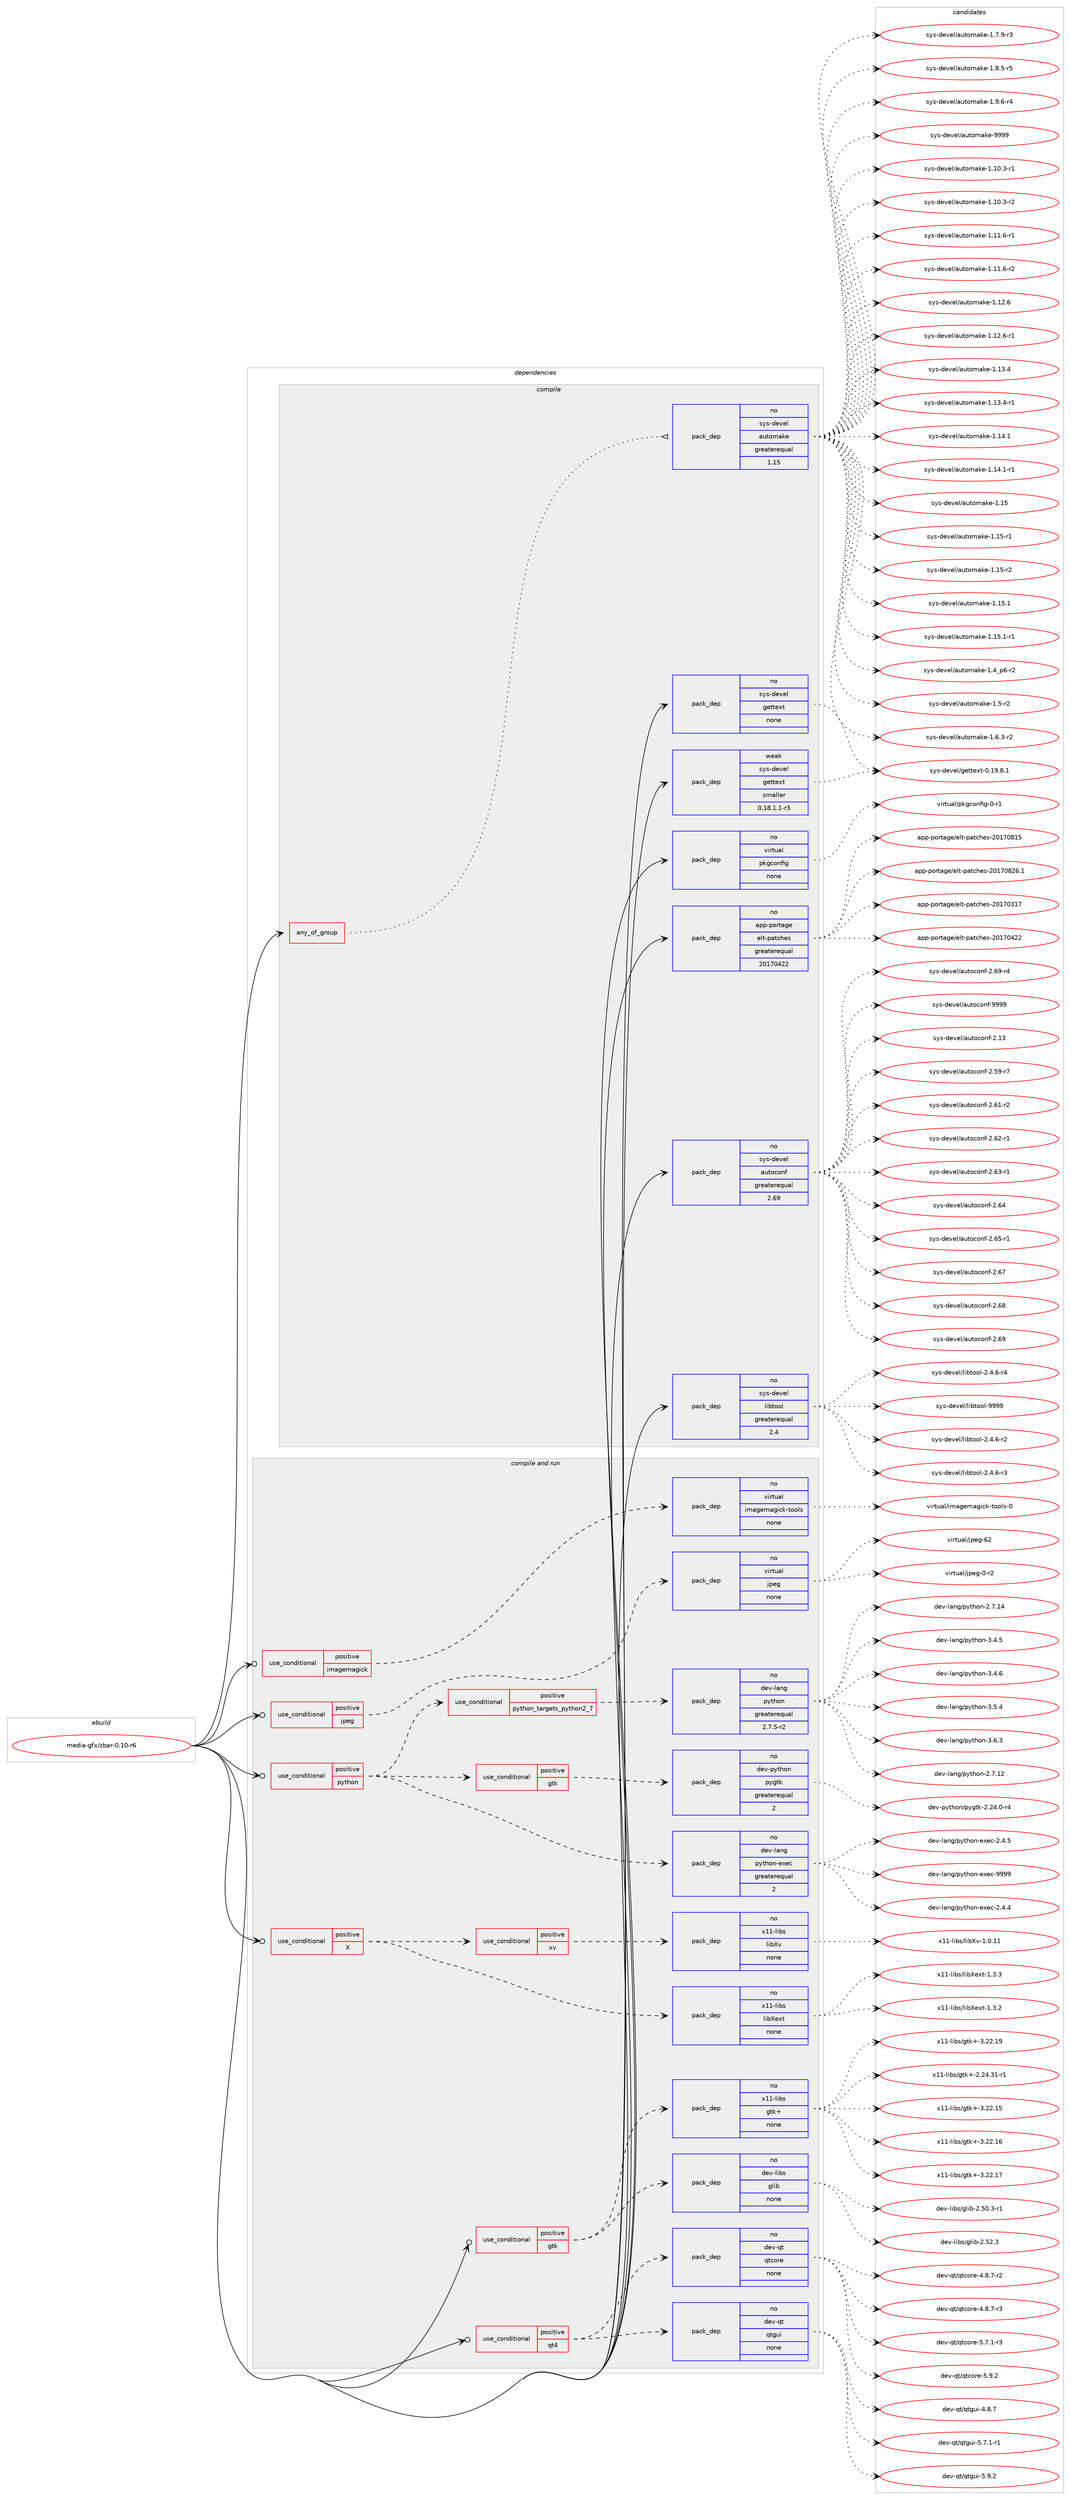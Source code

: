 digraph prolog {

# *************
# Graph options
# *************

newrank=true;
concentrate=true;
compound=true;
graph [rankdir=LR,fontname=Helvetica,fontsize=10,ranksep=1.5];#, ranksep=2.5, nodesep=0.2];
edge  [arrowhead=vee];
node  [fontname=Helvetica,fontsize=10];

# **********
# The ebuild
# **********

subgraph cluster_leftcol {
color=gray;
rank=same;
label=<<i>ebuild</i>>;
id [label="media-gfx/zbar-0.10-r6", color=red, width=4, href="../media-gfx/zbar-0.10-r6.svg"];
}

# ****************
# The dependencies
# ****************

subgraph cluster_midcol {
color=gray;
label=<<i>dependencies</i>>;
subgraph cluster_compile {
fillcolor="#eeeeee";
style=filled;
label=<<i>compile</i>>;
subgraph any5349 {
dependency358912 [label=<<TABLE BORDER="0" CELLBORDER="1" CELLSPACING="0" CELLPADDING="4"><TR><TD CELLPADDING="10">any_of_group</TD></TR></TABLE>>, shape=none, color=red];subgraph pack264882 {
dependency358913 [label=<<TABLE BORDER="0" CELLBORDER="1" CELLSPACING="0" CELLPADDING="4" WIDTH="220"><TR><TD ROWSPAN="6" CELLPADDING="30">pack_dep</TD></TR><TR><TD WIDTH="110">no</TD></TR><TR><TD>sys-devel</TD></TR><TR><TD>automake</TD></TR><TR><TD>greaterequal</TD></TR><TR><TD>1.15</TD></TR></TABLE>>, shape=none, color=blue];
}
dependency358912:e -> dependency358913:w [weight=20,style="dotted",arrowhead="oinv"];
}
id:e -> dependency358912:w [weight=20,style="solid",arrowhead="vee"];
subgraph pack264883 {
dependency358914 [label=<<TABLE BORDER="0" CELLBORDER="1" CELLSPACING="0" CELLPADDING="4" WIDTH="220"><TR><TD ROWSPAN="6" CELLPADDING="30">pack_dep</TD></TR><TR><TD WIDTH="110">no</TD></TR><TR><TD>app-portage</TD></TR><TR><TD>elt-patches</TD></TR><TR><TD>greaterequal</TD></TR><TR><TD>20170422</TD></TR></TABLE>>, shape=none, color=blue];
}
id:e -> dependency358914:w [weight=20,style="solid",arrowhead="vee"];
subgraph pack264884 {
dependency358915 [label=<<TABLE BORDER="0" CELLBORDER="1" CELLSPACING="0" CELLPADDING="4" WIDTH="220"><TR><TD ROWSPAN="6" CELLPADDING="30">pack_dep</TD></TR><TR><TD WIDTH="110">no</TD></TR><TR><TD>sys-devel</TD></TR><TR><TD>autoconf</TD></TR><TR><TD>greaterequal</TD></TR><TR><TD>2.69</TD></TR></TABLE>>, shape=none, color=blue];
}
id:e -> dependency358915:w [weight=20,style="solid",arrowhead="vee"];
subgraph pack264885 {
dependency358916 [label=<<TABLE BORDER="0" CELLBORDER="1" CELLSPACING="0" CELLPADDING="4" WIDTH="220"><TR><TD ROWSPAN="6" CELLPADDING="30">pack_dep</TD></TR><TR><TD WIDTH="110">no</TD></TR><TR><TD>sys-devel</TD></TR><TR><TD>gettext</TD></TR><TR><TD>none</TD></TR><TR><TD></TD></TR></TABLE>>, shape=none, color=blue];
}
id:e -> dependency358916:w [weight=20,style="solid",arrowhead="vee"];
subgraph pack264886 {
dependency358917 [label=<<TABLE BORDER="0" CELLBORDER="1" CELLSPACING="0" CELLPADDING="4" WIDTH="220"><TR><TD ROWSPAN="6" CELLPADDING="30">pack_dep</TD></TR><TR><TD WIDTH="110">no</TD></TR><TR><TD>sys-devel</TD></TR><TR><TD>libtool</TD></TR><TR><TD>greaterequal</TD></TR><TR><TD>2.4</TD></TR></TABLE>>, shape=none, color=blue];
}
id:e -> dependency358917:w [weight=20,style="solid",arrowhead="vee"];
subgraph pack264887 {
dependency358918 [label=<<TABLE BORDER="0" CELLBORDER="1" CELLSPACING="0" CELLPADDING="4" WIDTH="220"><TR><TD ROWSPAN="6" CELLPADDING="30">pack_dep</TD></TR><TR><TD WIDTH="110">no</TD></TR><TR><TD>virtual</TD></TR><TR><TD>pkgconfig</TD></TR><TR><TD>none</TD></TR><TR><TD></TD></TR></TABLE>>, shape=none, color=blue];
}
id:e -> dependency358918:w [weight=20,style="solid",arrowhead="vee"];
subgraph pack264888 {
dependency358919 [label=<<TABLE BORDER="0" CELLBORDER="1" CELLSPACING="0" CELLPADDING="4" WIDTH="220"><TR><TD ROWSPAN="6" CELLPADDING="30">pack_dep</TD></TR><TR><TD WIDTH="110">weak</TD></TR><TR><TD>sys-devel</TD></TR><TR><TD>gettext</TD></TR><TR><TD>smaller</TD></TR><TR><TD>0.18.1.1-r3</TD></TR></TABLE>>, shape=none, color=blue];
}
id:e -> dependency358919:w [weight=20,style="solid",arrowhead="vee"];
}
subgraph cluster_compileandrun {
fillcolor="#eeeeee";
style=filled;
label=<<i>compile and run</i>>;
subgraph cond88553 {
dependency358920 [label=<<TABLE BORDER="0" CELLBORDER="1" CELLSPACING="0" CELLPADDING="4"><TR><TD ROWSPAN="3" CELLPADDING="10">use_conditional</TD></TR><TR><TD>positive</TD></TR><TR><TD>X</TD></TR></TABLE>>, shape=none, color=red];
subgraph pack264889 {
dependency358921 [label=<<TABLE BORDER="0" CELLBORDER="1" CELLSPACING="0" CELLPADDING="4" WIDTH="220"><TR><TD ROWSPAN="6" CELLPADDING="30">pack_dep</TD></TR><TR><TD WIDTH="110">no</TD></TR><TR><TD>x11-libs</TD></TR><TR><TD>libXext</TD></TR><TR><TD>none</TD></TR><TR><TD></TD></TR></TABLE>>, shape=none, color=blue];
}
dependency358920:e -> dependency358921:w [weight=20,style="dashed",arrowhead="vee"];
subgraph cond88554 {
dependency358922 [label=<<TABLE BORDER="0" CELLBORDER="1" CELLSPACING="0" CELLPADDING="4"><TR><TD ROWSPAN="3" CELLPADDING="10">use_conditional</TD></TR><TR><TD>positive</TD></TR><TR><TD>xv</TD></TR></TABLE>>, shape=none, color=red];
subgraph pack264890 {
dependency358923 [label=<<TABLE BORDER="0" CELLBORDER="1" CELLSPACING="0" CELLPADDING="4" WIDTH="220"><TR><TD ROWSPAN="6" CELLPADDING="30">pack_dep</TD></TR><TR><TD WIDTH="110">no</TD></TR><TR><TD>x11-libs</TD></TR><TR><TD>libXv</TD></TR><TR><TD>none</TD></TR><TR><TD></TD></TR></TABLE>>, shape=none, color=blue];
}
dependency358922:e -> dependency358923:w [weight=20,style="dashed",arrowhead="vee"];
}
dependency358920:e -> dependency358922:w [weight=20,style="dashed",arrowhead="vee"];
}
id:e -> dependency358920:w [weight=20,style="solid",arrowhead="odotvee"];
subgraph cond88555 {
dependency358924 [label=<<TABLE BORDER="0" CELLBORDER="1" CELLSPACING="0" CELLPADDING="4"><TR><TD ROWSPAN="3" CELLPADDING="10">use_conditional</TD></TR><TR><TD>positive</TD></TR><TR><TD>gtk</TD></TR></TABLE>>, shape=none, color=red];
subgraph pack264891 {
dependency358925 [label=<<TABLE BORDER="0" CELLBORDER="1" CELLSPACING="0" CELLPADDING="4" WIDTH="220"><TR><TD ROWSPAN="6" CELLPADDING="30">pack_dep</TD></TR><TR><TD WIDTH="110">no</TD></TR><TR><TD>dev-libs</TD></TR><TR><TD>glib</TD></TR><TR><TD>none</TD></TR><TR><TD></TD></TR></TABLE>>, shape=none, color=blue];
}
dependency358924:e -> dependency358925:w [weight=20,style="dashed",arrowhead="vee"];
subgraph pack264892 {
dependency358926 [label=<<TABLE BORDER="0" CELLBORDER="1" CELLSPACING="0" CELLPADDING="4" WIDTH="220"><TR><TD ROWSPAN="6" CELLPADDING="30">pack_dep</TD></TR><TR><TD WIDTH="110">no</TD></TR><TR><TD>x11-libs</TD></TR><TR><TD>gtk+</TD></TR><TR><TD>none</TD></TR><TR><TD></TD></TR></TABLE>>, shape=none, color=blue];
}
dependency358924:e -> dependency358926:w [weight=20,style="dashed",arrowhead="vee"];
}
id:e -> dependency358924:w [weight=20,style="solid",arrowhead="odotvee"];
subgraph cond88556 {
dependency358927 [label=<<TABLE BORDER="0" CELLBORDER="1" CELLSPACING="0" CELLPADDING="4"><TR><TD ROWSPAN="3" CELLPADDING="10">use_conditional</TD></TR><TR><TD>positive</TD></TR><TR><TD>imagemagick</TD></TR></TABLE>>, shape=none, color=red];
subgraph pack264893 {
dependency358928 [label=<<TABLE BORDER="0" CELLBORDER="1" CELLSPACING="0" CELLPADDING="4" WIDTH="220"><TR><TD ROWSPAN="6" CELLPADDING="30">pack_dep</TD></TR><TR><TD WIDTH="110">no</TD></TR><TR><TD>virtual</TD></TR><TR><TD>imagemagick-tools</TD></TR><TR><TD>none</TD></TR><TR><TD></TD></TR></TABLE>>, shape=none, color=blue];
}
dependency358927:e -> dependency358928:w [weight=20,style="dashed",arrowhead="vee"];
}
id:e -> dependency358927:w [weight=20,style="solid",arrowhead="odotvee"];
subgraph cond88557 {
dependency358929 [label=<<TABLE BORDER="0" CELLBORDER="1" CELLSPACING="0" CELLPADDING="4"><TR><TD ROWSPAN="3" CELLPADDING="10">use_conditional</TD></TR><TR><TD>positive</TD></TR><TR><TD>jpeg</TD></TR></TABLE>>, shape=none, color=red];
subgraph pack264894 {
dependency358930 [label=<<TABLE BORDER="0" CELLBORDER="1" CELLSPACING="0" CELLPADDING="4" WIDTH="220"><TR><TD ROWSPAN="6" CELLPADDING="30">pack_dep</TD></TR><TR><TD WIDTH="110">no</TD></TR><TR><TD>virtual</TD></TR><TR><TD>jpeg</TD></TR><TR><TD>none</TD></TR><TR><TD></TD></TR></TABLE>>, shape=none, color=blue];
}
dependency358929:e -> dependency358930:w [weight=20,style="dashed",arrowhead="vee"];
}
id:e -> dependency358929:w [weight=20,style="solid",arrowhead="odotvee"];
subgraph cond88558 {
dependency358931 [label=<<TABLE BORDER="0" CELLBORDER="1" CELLSPACING="0" CELLPADDING="4"><TR><TD ROWSPAN="3" CELLPADDING="10">use_conditional</TD></TR><TR><TD>positive</TD></TR><TR><TD>python</TD></TR></TABLE>>, shape=none, color=red];
subgraph cond88559 {
dependency358932 [label=<<TABLE BORDER="0" CELLBORDER="1" CELLSPACING="0" CELLPADDING="4"><TR><TD ROWSPAN="3" CELLPADDING="10">use_conditional</TD></TR><TR><TD>positive</TD></TR><TR><TD>python_targets_python2_7</TD></TR></TABLE>>, shape=none, color=red];
subgraph pack264895 {
dependency358933 [label=<<TABLE BORDER="0" CELLBORDER="1" CELLSPACING="0" CELLPADDING="4" WIDTH="220"><TR><TD ROWSPAN="6" CELLPADDING="30">pack_dep</TD></TR><TR><TD WIDTH="110">no</TD></TR><TR><TD>dev-lang</TD></TR><TR><TD>python</TD></TR><TR><TD>greaterequal</TD></TR><TR><TD>2.7.5-r2</TD></TR></TABLE>>, shape=none, color=blue];
}
dependency358932:e -> dependency358933:w [weight=20,style="dashed",arrowhead="vee"];
}
dependency358931:e -> dependency358932:w [weight=20,style="dashed",arrowhead="vee"];
subgraph pack264896 {
dependency358934 [label=<<TABLE BORDER="0" CELLBORDER="1" CELLSPACING="0" CELLPADDING="4" WIDTH="220"><TR><TD ROWSPAN="6" CELLPADDING="30">pack_dep</TD></TR><TR><TD WIDTH="110">no</TD></TR><TR><TD>dev-lang</TD></TR><TR><TD>python-exec</TD></TR><TR><TD>greaterequal</TD></TR><TR><TD>2</TD></TR></TABLE>>, shape=none, color=blue];
}
dependency358931:e -> dependency358934:w [weight=20,style="dashed",arrowhead="vee"];
subgraph cond88560 {
dependency358935 [label=<<TABLE BORDER="0" CELLBORDER="1" CELLSPACING="0" CELLPADDING="4"><TR><TD ROWSPAN="3" CELLPADDING="10">use_conditional</TD></TR><TR><TD>positive</TD></TR><TR><TD>gtk</TD></TR></TABLE>>, shape=none, color=red];
subgraph pack264897 {
dependency358936 [label=<<TABLE BORDER="0" CELLBORDER="1" CELLSPACING="0" CELLPADDING="4" WIDTH="220"><TR><TD ROWSPAN="6" CELLPADDING="30">pack_dep</TD></TR><TR><TD WIDTH="110">no</TD></TR><TR><TD>dev-python</TD></TR><TR><TD>pygtk</TD></TR><TR><TD>greaterequal</TD></TR><TR><TD>2</TD></TR></TABLE>>, shape=none, color=blue];
}
dependency358935:e -> dependency358936:w [weight=20,style="dashed",arrowhead="vee"];
}
dependency358931:e -> dependency358935:w [weight=20,style="dashed",arrowhead="vee"];
}
id:e -> dependency358931:w [weight=20,style="solid",arrowhead="odotvee"];
subgraph cond88561 {
dependency358937 [label=<<TABLE BORDER="0" CELLBORDER="1" CELLSPACING="0" CELLPADDING="4"><TR><TD ROWSPAN="3" CELLPADDING="10">use_conditional</TD></TR><TR><TD>positive</TD></TR><TR><TD>qt4</TD></TR></TABLE>>, shape=none, color=red];
subgraph pack264898 {
dependency358938 [label=<<TABLE BORDER="0" CELLBORDER="1" CELLSPACING="0" CELLPADDING="4" WIDTH="220"><TR><TD ROWSPAN="6" CELLPADDING="30">pack_dep</TD></TR><TR><TD WIDTH="110">no</TD></TR><TR><TD>dev-qt</TD></TR><TR><TD>qtcore</TD></TR><TR><TD>none</TD></TR><TR><TD></TD></TR></TABLE>>, shape=none, color=blue];
}
dependency358937:e -> dependency358938:w [weight=20,style="dashed",arrowhead="vee"];
subgraph pack264899 {
dependency358939 [label=<<TABLE BORDER="0" CELLBORDER="1" CELLSPACING="0" CELLPADDING="4" WIDTH="220"><TR><TD ROWSPAN="6" CELLPADDING="30">pack_dep</TD></TR><TR><TD WIDTH="110">no</TD></TR><TR><TD>dev-qt</TD></TR><TR><TD>qtgui</TD></TR><TR><TD>none</TD></TR><TR><TD></TD></TR></TABLE>>, shape=none, color=blue];
}
dependency358937:e -> dependency358939:w [weight=20,style="dashed",arrowhead="vee"];
}
id:e -> dependency358937:w [weight=20,style="solid",arrowhead="odotvee"];
}
subgraph cluster_run {
fillcolor="#eeeeee";
style=filled;
label=<<i>run</i>>;
}
}

# **************
# The candidates
# **************

subgraph cluster_choices {
rank=same;
color=gray;
label=<<i>candidates</i>>;

subgraph choice264882 {
color=black;
nodesep=1;
choice11512111545100101118101108479711711611110997107101454946494846514511449 [label="sys-devel/automake-1.10.3-r1", color=red, width=4,href="../sys-devel/automake-1.10.3-r1.svg"];
choice11512111545100101118101108479711711611110997107101454946494846514511450 [label="sys-devel/automake-1.10.3-r2", color=red, width=4,href="../sys-devel/automake-1.10.3-r2.svg"];
choice11512111545100101118101108479711711611110997107101454946494946544511449 [label="sys-devel/automake-1.11.6-r1", color=red, width=4,href="../sys-devel/automake-1.11.6-r1.svg"];
choice11512111545100101118101108479711711611110997107101454946494946544511450 [label="sys-devel/automake-1.11.6-r2", color=red, width=4,href="../sys-devel/automake-1.11.6-r2.svg"];
choice1151211154510010111810110847971171161111099710710145494649504654 [label="sys-devel/automake-1.12.6", color=red, width=4,href="../sys-devel/automake-1.12.6.svg"];
choice11512111545100101118101108479711711611110997107101454946495046544511449 [label="sys-devel/automake-1.12.6-r1", color=red, width=4,href="../sys-devel/automake-1.12.6-r1.svg"];
choice1151211154510010111810110847971171161111099710710145494649514652 [label="sys-devel/automake-1.13.4", color=red, width=4,href="../sys-devel/automake-1.13.4.svg"];
choice11512111545100101118101108479711711611110997107101454946495146524511449 [label="sys-devel/automake-1.13.4-r1", color=red, width=4,href="../sys-devel/automake-1.13.4-r1.svg"];
choice1151211154510010111810110847971171161111099710710145494649524649 [label="sys-devel/automake-1.14.1", color=red, width=4,href="../sys-devel/automake-1.14.1.svg"];
choice11512111545100101118101108479711711611110997107101454946495246494511449 [label="sys-devel/automake-1.14.1-r1", color=red, width=4,href="../sys-devel/automake-1.14.1-r1.svg"];
choice115121115451001011181011084797117116111109971071014549464953 [label="sys-devel/automake-1.15", color=red, width=4,href="../sys-devel/automake-1.15.svg"];
choice1151211154510010111810110847971171161111099710710145494649534511449 [label="sys-devel/automake-1.15-r1", color=red, width=4,href="../sys-devel/automake-1.15-r1.svg"];
choice1151211154510010111810110847971171161111099710710145494649534511450 [label="sys-devel/automake-1.15-r2", color=red, width=4,href="../sys-devel/automake-1.15-r2.svg"];
choice1151211154510010111810110847971171161111099710710145494649534649 [label="sys-devel/automake-1.15.1", color=red, width=4,href="../sys-devel/automake-1.15.1.svg"];
choice11512111545100101118101108479711711611110997107101454946495346494511449 [label="sys-devel/automake-1.15.1-r1", color=red, width=4,href="../sys-devel/automake-1.15.1-r1.svg"];
choice115121115451001011181011084797117116111109971071014549465295112544511450 [label="sys-devel/automake-1.4_p6-r2", color=red, width=4,href="../sys-devel/automake-1.4_p6-r2.svg"];
choice11512111545100101118101108479711711611110997107101454946534511450 [label="sys-devel/automake-1.5-r2", color=red, width=4,href="../sys-devel/automake-1.5-r2.svg"];
choice115121115451001011181011084797117116111109971071014549465446514511450 [label="sys-devel/automake-1.6.3-r2", color=red, width=4,href="../sys-devel/automake-1.6.3-r2.svg"];
choice115121115451001011181011084797117116111109971071014549465546574511451 [label="sys-devel/automake-1.7.9-r3", color=red, width=4,href="../sys-devel/automake-1.7.9-r3.svg"];
choice115121115451001011181011084797117116111109971071014549465646534511453 [label="sys-devel/automake-1.8.5-r5", color=red, width=4,href="../sys-devel/automake-1.8.5-r5.svg"];
choice115121115451001011181011084797117116111109971071014549465746544511452 [label="sys-devel/automake-1.9.6-r4", color=red, width=4,href="../sys-devel/automake-1.9.6-r4.svg"];
choice115121115451001011181011084797117116111109971071014557575757 [label="sys-devel/automake-9999", color=red, width=4,href="../sys-devel/automake-9999.svg"];
dependency358913:e -> choice11512111545100101118101108479711711611110997107101454946494846514511449:w [style=dotted,weight="100"];
dependency358913:e -> choice11512111545100101118101108479711711611110997107101454946494846514511450:w [style=dotted,weight="100"];
dependency358913:e -> choice11512111545100101118101108479711711611110997107101454946494946544511449:w [style=dotted,weight="100"];
dependency358913:e -> choice11512111545100101118101108479711711611110997107101454946494946544511450:w [style=dotted,weight="100"];
dependency358913:e -> choice1151211154510010111810110847971171161111099710710145494649504654:w [style=dotted,weight="100"];
dependency358913:e -> choice11512111545100101118101108479711711611110997107101454946495046544511449:w [style=dotted,weight="100"];
dependency358913:e -> choice1151211154510010111810110847971171161111099710710145494649514652:w [style=dotted,weight="100"];
dependency358913:e -> choice11512111545100101118101108479711711611110997107101454946495146524511449:w [style=dotted,weight="100"];
dependency358913:e -> choice1151211154510010111810110847971171161111099710710145494649524649:w [style=dotted,weight="100"];
dependency358913:e -> choice11512111545100101118101108479711711611110997107101454946495246494511449:w [style=dotted,weight="100"];
dependency358913:e -> choice115121115451001011181011084797117116111109971071014549464953:w [style=dotted,weight="100"];
dependency358913:e -> choice1151211154510010111810110847971171161111099710710145494649534511449:w [style=dotted,weight="100"];
dependency358913:e -> choice1151211154510010111810110847971171161111099710710145494649534511450:w [style=dotted,weight="100"];
dependency358913:e -> choice1151211154510010111810110847971171161111099710710145494649534649:w [style=dotted,weight="100"];
dependency358913:e -> choice11512111545100101118101108479711711611110997107101454946495346494511449:w [style=dotted,weight="100"];
dependency358913:e -> choice115121115451001011181011084797117116111109971071014549465295112544511450:w [style=dotted,weight="100"];
dependency358913:e -> choice11512111545100101118101108479711711611110997107101454946534511450:w [style=dotted,weight="100"];
dependency358913:e -> choice115121115451001011181011084797117116111109971071014549465446514511450:w [style=dotted,weight="100"];
dependency358913:e -> choice115121115451001011181011084797117116111109971071014549465546574511451:w [style=dotted,weight="100"];
dependency358913:e -> choice115121115451001011181011084797117116111109971071014549465646534511453:w [style=dotted,weight="100"];
dependency358913:e -> choice115121115451001011181011084797117116111109971071014549465746544511452:w [style=dotted,weight="100"];
dependency358913:e -> choice115121115451001011181011084797117116111109971071014557575757:w [style=dotted,weight="100"];
}
subgraph choice264883 {
color=black;
nodesep=1;
choice97112112451121111141169710310147101108116451129711699104101115455048495548514955 [label="app-portage/elt-patches-20170317", color=red, width=4,href="../app-portage/elt-patches-20170317.svg"];
choice97112112451121111141169710310147101108116451129711699104101115455048495548525050 [label="app-portage/elt-patches-20170422", color=red, width=4,href="../app-portage/elt-patches-20170422.svg"];
choice97112112451121111141169710310147101108116451129711699104101115455048495548564953 [label="app-portage/elt-patches-20170815", color=red, width=4,href="../app-portage/elt-patches-20170815.svg"];
choice971121124511211111411697103101471011081164511297116991041011154550484955485650544649 [label="app-portage/elt-patches-20170826.1", color=red, width=4,href="../app-portage/elt-patches-20170826.1.svg"];
dependency358914:e -> choice97112112451121111141169710310147101108116451129711699104101115455048495548514955:w [style=dotted,weight="100"];
dependency358914:e -> choice97112112451121111141169710310147101108116451129711699104101115455048495548525050:w [style=dotted,weight="100"];
dependency358914:e -> choice97112112451121111141169710310147101108116451129711699104101115455048495548564953:w [style=dotted,weight="100"];
dependency358914:e -> choice971121124511211111411697103101471011081164511297116991041011154550484955485650544649:w [style=dotted,weight="100"];
}
subgraph choice264884 {
color=black;
nodesep=1;
choice115121115451001011181011084797117116111991111101024550464951 [label="sys-devel/autoconf-2.13", color=red, width=4,href="../sys-devel/autoconf-2.13.svg"];
choice1151211154510010111810110847971171161119911111010245504653574511455 [label="sys-devel/autoconf-2.59-r7", color=red, width=4,href="../sys-devel/autoconf-2.59-r7.svg"];
choice1151211154510010111810110847971171161119911111010245504654494511450 [label="sys-devel/autoconf-2.61-r2", color=red, width=4,href="../sys-devel/autoconf-2.61-r2.svg"];
choice1151211154510010111810110847971171161119911111010245504654504511449 [label="sys-devel/autoconf-2.62-r1", color=red, width=4,href="../sys-devel/autoconf-2.62-r1.svg"];
choice1151211154510010111810110847971171161119911111010245504654514511449 [label="sys-devel/autoconf-2.63-r1", color=red, width=4,href="../sys-devel/autoconf-2.63-r1.svg"];
choice115121115451001011181011084797117116111991111101024550465452 [label="sys-devel/autoconf-2.64", color=red, width=4,href="../sys-devel/autoconf-2.64.svg"];
choice1151211154510010111810110847971171161119911111010245504654534511449 [label="sys-devel/autoconf-2.65-r1", color=red, width=4,href="../sys-devel/autoconf-2.65-r1.svg"];
choice115121115451001011181011084797117116111991111101024550465455 [label="sys-devel/autoconf-2.67", color=red, width=4,href="../sys-devel/autoconf-2.67.svg"];
choice115121115451001011181011084797117116111991111101024550465456 [label="sys-devel/autoconf-2.68", color=red, width=4,href="../sys-devel/autoconf-2.68.svg"];
choice115121115451001011181011084797117116111991111101024550465457 [label="sys-devel/autoconf-2.69", color=red, width=4,href="../sys-devel/autoconf-2.69.svg"];
choice1151211154510010111810110847971171161119911111010245504654574511452 [label="sys-devel/autoconf-2.69-r4", color=red, width=4,href="../sys-devel/autoconf-2.69-r4.svg"];
choice115121115451001011181011084797117116111991111101024557575757 [label="sys-devel/autoconf-9999", color=red, width=4,href="../sys-devel/autoconf-9999.svg"];
dependency358915:e -> choice115121115451001011181011084797117116111991111101024550464951:w [style=dotted,weight="100"];
dependency358915:e -> choice1151211154510010111810110847971171161119911111010245504653574511455:w [style=dotted,weight="100"];
dependency358915:e -> choice1151211154510010111810110847971171161119911111010245504654494511450:w [style=dotted,weight="100"];
dependency358915:e -> choice1151211154510010111810110847971171161119911111010245504654504511449:w [style=dotted,weight="100"];
dependency358915:e -> choice1151211154510010111810110847971171161119911111010245504654514511449:w [style=dotted,weight="100"];
dependency358915:e -> choice115121115451001011181011084797117116111991111101024550465452:w [style=dotted,weight="100"];
dependency358915:e -> choice1151211154510010111810110847971171161119911111010245504654534511449:w [style=dotted,weight="100"];
dependency358915:e -> choice115121115451001011181011084797117116111991111101024550465455:w [style=dotted,weight="100"];
dependency358915:e -> choice115121115451001011181011084797117116111991111101024550465456:w [style=dotted,weight="100"];
dependency358915:e -> choice115121115451001011181011084797117116111991111101024550465457:w [style=dotted,weight="100"];
dependency358915:e -> choice1151211154510010111810110847971171161119911111010245504654574511452:w [style=dotted,weight="100"];
dependency358915:e -> choice115121115451001011181011084797117116111991111101024557575757:w [style=dotted,weight="100"];
}
subgraph choice264885 {
color=black;
nodesep=1;
choice1151211154510010111810110847103101116116101120116454846495746564649 [label="sys-devel/gettext-0.19.8.1", color=red, width=4,href="../sys-devel/gettext-0.19.8.1.svg"];
dependency358916:e -> choice1151211154510010111810110847103101116116101120116454846495746564649:w [style=dotted,weight="100"];
}
subgraph choice264886 {
color=black;
nodesep=1;
choice1151211154510010111810110847108105981161111111084550465246544511450 [label="sys-devel/libtool-2.4.6-r2", color=red, width=4,href="../sys-devel/libtool-2.4.6-r2.svg"];
choice1151211154510010111810110847108105981161111111084550465246544511451 [label="sys-devel/libtool-2.4.6-r3", color=red, width=4,href="../sys-devel/libtool-2.4.6-r3.svg"];
choice1151211154510010111810110847108105981161111111084550465246544511452 [label="sys-devel/libtool-2.4.6-r4", color=red, width=4,href="../sys-devel/libtool-2.4.6-r4.svg"];
choice1151211154510010111810110847108105981161111111084557575757 [label="sys-devel/libtool-9999", color=red, width=4,href="../sys-devel/libtool-9999.svg"];
dependency358917:e -> choice1151211154510010111810110847108105981161111111084550465246544511450:w [style=dotted,weight="100"];
dependency358917:e -> choice1151211154510010111810110847108105981161111111084550465246544511451:w [style=dotted,weight="100"];
dependency358917:e -> choice1151211154510010111810110847108105981161111111084550465246544511452:w [style=dotted,weight="100"];
dependency358917:e -> choice1151211154510010111810110847108105981161111111084557575757:w [style=dotted,weight="100"];
}
subgraph choice264887 {
color=black;
nodesep=1;
choice11810511411611797108471121071039911111010210510345484511449 [label="virtual/pkgconfig-0-r1", color=red, width=4,href="../virtual/pkgconfig-0-r1.svg"];
dependency358918:e -> choice11810511411611797108471121071039911111010210510345484511449:w [style=dotted,weight="100"];
}
subgraph choice264888 {
color=black;
nodesep=1;
choice1151211154510010111810110847103101116116101120116454846495746564649 [label="sys-devel/gettext-0.19.8.1", color=red, width=4,href="../sys-devel/gettext-0.19.8.1.svg"];
dependency358919:e -> choice1151211154510010111810110847103101116116101120116454846495746564649:w [style=dotted,weight="100"];
}
subgraph choice264889 {
color=black;
nodesep=1;
choice12049494510810598115471081059888101120116454946514650 [label="x11-libs/libXext-1.3.2", color=red, width=4,href="../x11-libs/libXext-1.3.2.svg"];
choice12049494510810598115471081059888101120116454946514651 [label="x11-libs/libXext-1.3.3", color=red, width=4,href="../x11-libs/libXext-1.3.3.svg"];
dependency358921:e -> choice12049494510810598115471081059888101120116454946514650:w [style=dotted,weight="100"];
dependency358921:e -> choice12049494510810598115471081059888101120116454946514651:w [style=dotted,weight="100"];
}
subgraph choice264890 {
color=black;
nodesep=1;
choice1204949451081059811547108105988811845494648464949 [label="x11-libs/libXv-1.0.11", color=red, width=4,href="../x11-libs/libXv-1.0.11.svg"];
dependency358923:e -> choice1204949451081059811547108105988811845494648464949:w [style=dotted,weight="100"];
}
subgraph choice264891 {
color=black;
nodesep=1;
choice10010111845108105981154710310810598455046534846514511449 [label="dev-libs/glib-2.50.3-r1", color=red, width=4,href="../dev-libs/glib-2.50.3-r1.svg"];
choice1001011184510810598115471031081059845504653504651 [label="dev-libs/glib-2.52.3", color=red, width=4,href="../dev-libs/glib-2.52.3.svg"];
dependency358925:e -> choice10010111845108105981154710310810598455046534846514511449:w [style=dotted,weight="100"];
dependency358925:e -> choice1001011184510810598115471031081059845504653504651:w [style=dotted,weight="100"];
}
subgraph choice264892 {
color=black;
nodesep=1;
choice12049494510810598115471031161074345504650524651494511449 [label="x11-libs/gtk+-2.24.31-r1", color=red, width=4,href="../x11-libs/gtk+-2.24.31-r1.svg"];
choice1204949451081059811547103116107434551465050464953 [label="x11-libs/gtk+-3.22.15", color=red, width=4,href="../x11-libs/gtk+-3.22.15.svg"];
choice1204949451081059811547103116107434551465050464954 [label="x11-libs/gtk+-3.22.16", color=red, width=4,href="../x11-libs/gtk+-3.22.16.svg"];
choice1204949451081059811547103116107434551465050464955 [label="x11-libs/gtk+-3.22.17", color=red, width=4,href="../x11-libs/gtk+-3.22.17.svg"];
choice1204949451081059811547103116107434551465050464957 [label="x11-libs/gtk+-3.22.19", color=red, width=4,href="../x11-libs/gtk+-3.22.19.svg"];
dependency358926:e -> choice12049494510810598115471031161074345504650524651494511449:w [style=dotted,weight="100"];
dependency358926:e -> choice1204949451081059811547103116107434551465050464953:w [style=dotted,weight="100"];
dependency358926:e -> choice1204949451081059811547103116107434551465050464954:w [style=dotted,weight="100"];
dependency358926:e -> choice1204949451081059811547103116107434551465050464955:w [style=dotted,weight="100"];
dependency358926:e -> choice1204949451081059811547103116107434551465050464957:w [style=dotted,weight="100"];
}
subgraph choice264893 {
color=black;
nodesep=1;
choice1181051141161179710847105109971031011099710310599107451161111111081154548 [label="virtual/imagemagick-tools-0", color=red, width=4,href="../virtual/imagemagick-tools-0.svg"];
dependency358928:e -> choice1181051141161179710847105109971031011099710310599107451161111111081154548:w [style=dotted,weight="100"];
}
subgraph choice264894 {
color=black;
nodesep=1;
choice118105114116117971084710611210110345484511450 [label="virtual/jpeg-0-r2", color=red, width=4,href="../virtual/jpeg-0-r2.svg"];
choice1181051141161179710847106112101103455450 [label="virtual/jpeg-62", color=red, width=4,href="../virtual/jpeg-62.svg"];
dependency358930:e -> choice118105114116117971084710611210110345484511450:w [style=dotted,weight="100"];
dependency358930:e -> choice1181051141161179710847106112101103455450:w [style=dotted,weight="100"];
}
subgraph choice264895 {
color=black;
nodesep=1;
choice10010111845108971101034711212111610411111045504655464950 [label="dev-lang/python-2.7.12", color=red, width=4,href="../dev-lang/python-2.7.12.svg"];
choice10010111845108971101034711212111610411111045504655464952 [label="dev-lang/python-2.7.14", color=red, width=4,href="../dev-lang/python-2.7.14.svg"];
choice100101118451089711010347112121116104111110455146524653 [label="dev-lang/python-3.4.5", color=red, width=4,href="../dev-lang/python-3.4.5.svg"];
choice100101118451089711010347112121116104111110455146524654 [label="dev-lang/python-3.4.6", color=red, width=4,href="../dev-lang/python-3.4.6.svg"];
choice100101118451089711010347112121116104111110455146534652 [label="dev-lang/python-3.5.4", color=red, width=4,href="../dev-lang/python-3.5.4.svg"];
choice100101118451089711010347112121116104111110455146544651 [label="dev-lang/python-3.6.3", color=red, width=4,href="../dev-lang/python-3.6.3.svg"];
dependency358933:e -> choice10010111845108971101034711212111610411111045504655464950:w [style=dotted,weight="100"];
dependency358933:e -> choice10010111845108971101034711212111610411111045504655464952:w [style=dotted,weight="100"];
dependency358933:e -> choice100101118451089711010347112121116104111110455146524653:w [style=dotted,weight="100"];
dependency358933:e -> choice100101118451089711010347112121116104111110455146524654:w [style=dotted,weight="100"];
dependency358933:e -> choice100101118451089711010347112121116104111110455146534652:w [style=dotted,weight="100"];
dependency358933:e -> choice100101118451089711010347112121116104111110455146544651:w [style=dotted,weight="100"];
}
subgraph choice264896 {
color=black;
nodesep=1;
choice1001011184510897110103471121211161041111104510112010199455046524652 [label="dev-lang/python-exec-2.4.4", color=red, width=4,href="../dev-lang/python-exec-2.4.4.svg"];
choice1001011184510897110103471121211161041111104510112010199455046524653 [label="dev-lang/python-exec-2.4.5", color=red, width=4,href="../dev-lang/python-exec-2.4.5.svg"];
choice10010111845108971101034711212111610411111045101120101994557575757 [label="dev-lang/python-exec-9999", color=red, width=4,href="../dev-lang/python-exec-9999.svg"];
dependency358934:e -> choice1001011184510897110103471121211161041111104510112010199455046524652:w [style=dotted,weight="100"];
dependency358934:e -> choice1001011184510897110103471121211161041111104510112010199455046524653:w [style=dotted,weight="100"];
dependency358934:e -> choice10010111845108971101034711212111610411111045101120101994557575757:w [style=dotted,weight="100"];
}
subgraph choice264897 {
color=black;
nodesep=1;
choice1001011184511212111610411111047112121103116107455046505246484511452 [label="dev-python/pygtk-2.24.0-r4", color=red, width=4,href="../dev-python/pygtk-2.24.0-r4.svg"];
dependency358936:e -> choice1001011184511212111610411111047112121103116107455046505246484511452:w [style=dotted,weight="100"];
}
subgraph choice264898 {
color=black;
nodesep=1;
choice1001011184511311647113116991111141014552465646554511450 [label="dev-qt/qtcore-4.8.7-r2", color=red, width=4,href="../dev-qt/qtcore-4.8.7-r2.svg"];
choice1001011184511311647113116991111141014552465646554511451 [label="dev-qt/qtcore-4.8.7-r3", color=red, width=4,href="../dev-qt/qtcore-4.8.7-r3.svg"];
choice1001011184511311647113116991111141014553465546494511451 [label="dev-qt/qtcore-5.7.1-r3", color=red, width=4,href="../dev-qt/qtcore-5.7.1-r3.svg"];
choice100101118451131164711311699111114101455346574650 [label="dev-qt/qtcore-5.9.2", color=red, width=4,href="../dev-qt/qtcore-5.9.2.svg"];
dependency358938:e -> choice1001011184511311647113116991111141014552465646554511450:w [style=dotted,weight="100"];
dependency358938:e -> choice1001011184511311647113116991111141014552465646554511451:w [style=dotted,weight="100"];
dependency358938:e -> choice1001011184511311647113116991111141014553465546494511451:w [style=dotted,weight="100"];
dependency358938:e -> choice100101118451131164711311699111114101455346574650:w [style=dotted,weight="100"];
}
subgraph choice264899 {
color=black;
nodesep=1;
choice1001011184511311647113116103117105455246564655 [label="dev-qt/qtgui-4.8.7", color=red, width=4,href="../dev-qt/qtgui-4.8.7.svg"];
choice10010111845113116471131161031171054553465546494511449 [label="dev-qt/qtgui-5.7.1-r1", color=red, width=4,href="../dev-qt/qtgui-5.7.1-r1.svg"];
choice1001011184511311647113116103117105455346574650 [label="dev-qt/qtgui-5.9.2", color=red, width=4,href="../dev-qt/qtgui-5.9.2.svg"];
dependency358939:e -> choice1001011184511311647113116103117105455246564655:w [style=dotted,weight="100"];
dependency358939:e -> choice10010111845113116471131161031171054553465546494511449:w [style=dotted,weight="100"];
dependency358939:e -> choice1001011184511311647113116103117105455346574650:w [style=dotted,weight="100"];
}
}

}
